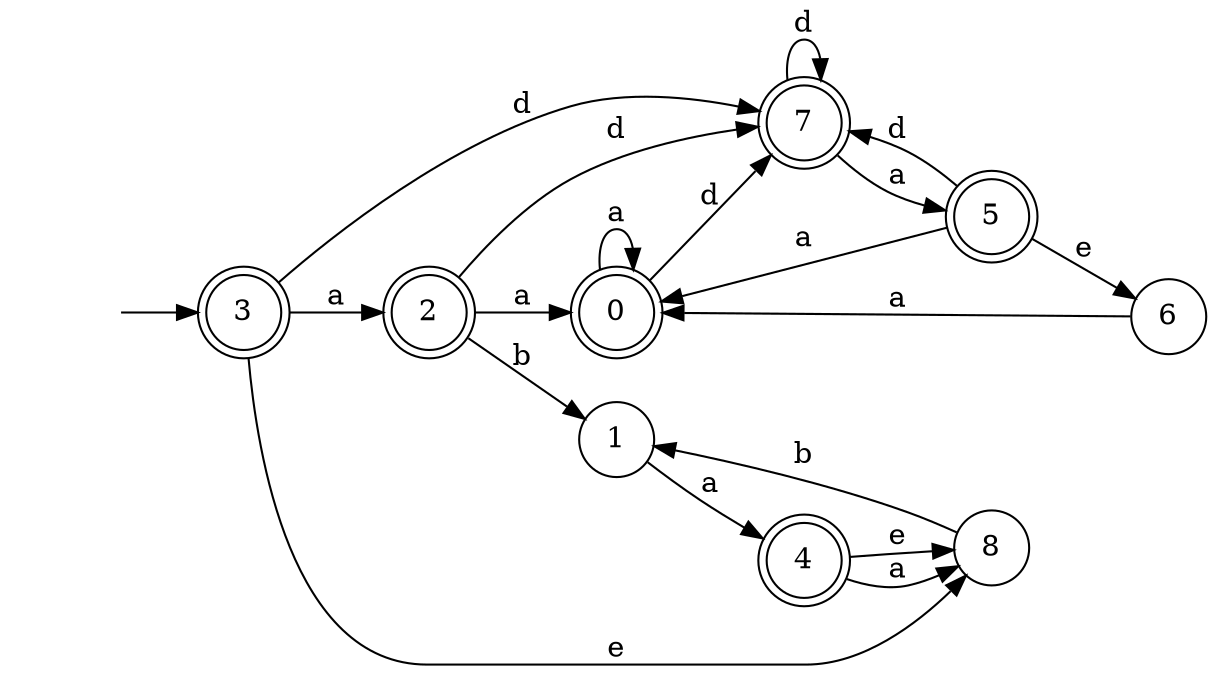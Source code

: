 digraph Automaton {
  rankdir = LR;
0 [shape=doublecircle]; 
  0 -> 7 [label="d"];
  0 -> 0 [label="a"];
node [shape=circle];
  1 -> 4 [label="a"];
2 [shape=doublecircle]; 
  2 -> 7 [label="d"];
  2 -> 0 [label="a"];
  2 -> 1 [label="b"];
3 [shape=doublecircle]; 
  initial [shape=plaintext,label=""];
  initial -> 3
  3 -> 7 [label="d"];
  3 -> 2 [label="a"];
  3 -> 8 [label="e"];
4 [shape=doublecircle]; 
  4 -> 8 [label="a"];
  4 -> 8 [label="e"];
5 [shape=doublecircle]; 
  5 -> 7 [label="d"];
  5 -> 0 [label="a"];
  5 -> 6 [label="e"];
node [shape=circle];
  6 -> 0 [label="a"];
7 [shape=doublecircle]; 
  7 -> 7 [label="d"];
  7 -> 5 [label="a"];
node [shape=circle];
  8 -> 1 [label="b"];
}

